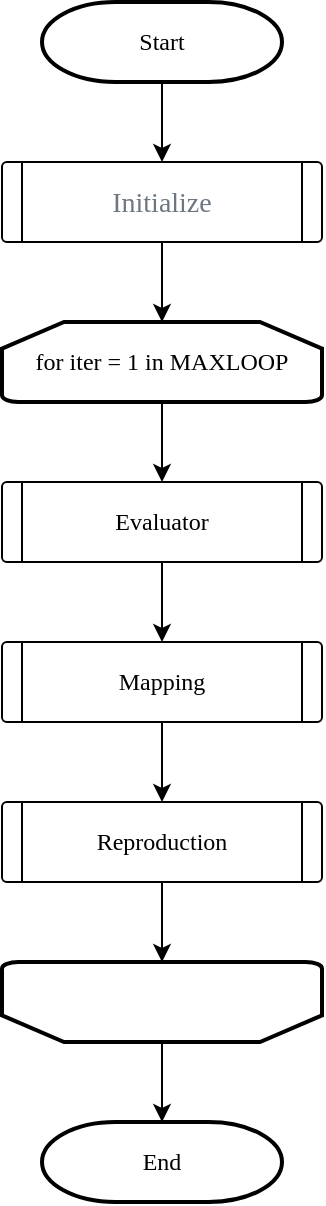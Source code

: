 <mxfile>
    <diagram id="3H6t_zqQJeO0y_MjUVNz" name="Main">
        <mxGraphModel dx="628" dy="491" grid="1" gridSize="10" guides="1" tooltips="1" connect="1" arrows="1" fold="1" page="1" pageScale="1" pageWidth="1169" pageHeight="827" math="0" shadow="0">
            <root>
                <mxCell id="0"/>
                <mxCell id="1" parent="0"/>
                <mxCell id="lLqa3qaH-eRM3-E9NstI-28" value="" style="edgeStyle=none;html=1;" edge="1" parent="1" source="2" target="lLqa3qaH-eRM3-E9NstI-27">
                    <mxGeometry relative="1" as="geometry"/>
                </mxCell>
                <mxCell id="2" value="&lt;font data-font-src=&quot;https://fonts.googleapis.com/css?family=Zen+Kaku+Gothic+New&quot;&gt;Start&lt;/font&gt;" style="strokeWidth=2;html=1;shape=mxgraph.flowchart.terminator;whiteSpace=wrap;fontFamily=Zen Kaku Gothic New;fontSource=https%3A%2F%2Ffonts.googleapis.com%2Fcss%3Ffamily%3DZen%2BKaku%2BGothic%2BNew;" parent="1" vertex="1">
                    <mxGeometry x="540" y="40" width="120" height="40" as="geometry"/>
                </mxCell>
                <mxCell id="3" value="&lt;font data-font-src=&quot;https://fonts.googleapis.com/css?family=Zen+Kaku+Gothic+New&quot;&gt;End&lt;/font&gt;" style="strokeWidth=2;html=1;shape=mxgraph.flowchart.terminator;whiteSpace=wrap;fontFamily=Zen Kaku Gothic New;fontSource=https%3A%2F%2Ffonts.googleapis.com%2Fcss%3Ffamily%3DZen%2BKaku%2BGothic%2BNew;" parent="1" vertex="1">
                    <mxGeometry x="540" y="600" width="120" height="40" as="geometry"/>
                </mxCell>
                <mxCell id="20" value="" style="edgeStyle=none;html=1;fontFamily=Zen Kaku Gothic New;fontSource=https%3A%2F%2Ffonts.googleapis.com%2Fcss%3Ffamily%3DZen%2BKaku%2BGothic%2BNew;" parent="1" source="4" target="13" edge="1">
                    <mxGeometry relative="1" as="geometry"/>
                </mxCell>
                <mxCell id="4" value="for iter = 1 in MAXLOOP" style="strokeWidth=2;html=1;shape=mxgraph.flowchart.loop_limit;whiteSpace=wrap;fontFamily=Zen Kaku Gothic New;fontSource=https%3A%2F%2Ffonts.googleapis.com%2Fcss%3Ffamily%3DZen%2BKaku%2BGothic%2BNew;" parent="1" vertex="1">
                    <mxGeometry x="520" y="200" width="160" height="40" as="geometry"/>
                </mxCell>
                <mxCell id="24" value="" style="edgeStyle=none;html=1;fontFamily=Zen Kaku Gothic New;fontSource=https%3A%2F%2Ffonts.googleapis.com%2Fcss%3Ffamily%3DZen%2BKaku%2BGothic%2BNew;" parent="1" source="10" target="3" edge="1">
                    <mxGeometry relative="1" as="geometry"/>
                </mxCell>
                <mxCell id="10" value="" style="strokeWidth=2;html=1;shape=mxgraph.flowchart.loop_limit;whiteSpace=wrap;labelBackgroundColor=none;fillColor=none;rotation=-180;fontFamily=Zen Kaku Gothic New;fontSource=https%3A%2F%2Ffonts.googleapis.com%2Fcss%3Ffamily%3DZen%2BKaku%2BGothic%2BNew;" parent="1" vertex="1">
                    <mxGeometry x="520" y="520" width="160" height="40" as="geometry"/>
                </mxCell>
                <mxCell id="11" value="" style="group;fontFamily=Zen Kaku Gothic New;fontSource=https%3A%2F%2Ffonts.googleapis.com%2Fcss%3Ffamily%3DZen%2BKaku%2BGothic%2BNew;" parent="1" vertex="1" connectable="0">
                    <mxGeometry x="520" y="280" width="160" height="40" as="geometry"/>
                </mxCell>
                <mxCell id="12" value="" style="verticalLabelPosition=bottom;verticalAlign=top;html=1;shape=process;whiteSpace=wrap;rounded=1;size=0.062;arcSize=6;fontFamily=Zen Kaku Gothic New;fontSource=https%3A%2F%2Ffonts.googleapis.com%2Fcss%3Ffamily%3DZen%2BKaku%2BGothic%2BNew;" parent="11" vertex="1">
                    <mxGeometry width="160" height="40" as="geometry"/>
                </mxCell>
                <mxCell id="13" value="Evaluator" style="whiteSpace=wrap;html=1;fillColor=none;strokeColor=none;fontFamily=Zen Kaku Gothic New;fontSource=https%3A%2F%2Ffonts.googleapis.com%2Fcss%3Ffamily%3DZen%2BKaku%2BGothic%2BNew;" parent="11" vertex="1">
                    <mxGeometry x="10" width="140" height="40" as="geometry"/>
                </mxCell>
                <mxCell id="14" value="" style="group;fontFamily=Zen Kaku Gothic New;fontSource=https%3A%2F%2Ffonts.googleapis.com%2Fcss%3Ffamily%3DZen%2BKaku%2BGothic%2BNew;" parent="1" vertex="1" connectable="0">
                    <mxGeometry x="520" y="360" width="160" height="40" as="geometry"/>
                </mxCell>
                <mxCell id="15" value="" style="verticalLabelPosition=bottom;verticalAlign=top;html=1;shape=process;whiteSpace=wrap;rounded=1;size=0.062;arcSize=6;fontFamily=Zen Kaku Gothic New;fontSource=https%3A%2F%2Ffonts.googleapis.com%2Fcss%3Ffamily%3DZen%2BKaku%2BGothic%2BNew;" parent="14" vertex="1">
                    <mxGeometry width="160" height="40" as="geometry"/>
                </mxCell>
                <mxCell id="16" value="Mapping" style="whiteSpace=wrap;html=1;fillColor=none;strokeColor=none;fontFamily=Zen Kaku Gothic New;fontSource=https%3A%2F%2Ffonts.googleapis.com%2Fcss%3Ffamily%3DZen%2BKaku%2BGothic%2BNew;" parent="14" vertex="1">
                    <mxGeometry x="10" width="140" height="40" as="geometry"/>
                </mxCell>
                <mxCell id="17" value="" style="group;fontFamily=Zen Kaku Gothic New;fontSource=https%3A%2F%2Ffonts.googleapis.com%2Fcss%3Ffamily%3DZen%2BKaku%2BGothic%2BNew;" parent="1" vertex="1" connectable="0">
                    <mxGeometry x="520" y="440" width="160" height="40" as="geometry"/>
                </mxCell>
                <mxCell id="18" value="" style="verticalLabelPosition=bottom;verticalAlign=top;html=1;shape=process;whiteSpace=wrap;rounded=1;size=0.062;arcSize=6;fontFamily=Zen Kaku Gothic New;fontSource=https%3A%2F%2Ffonts.googleapis.com%2Fcss%3Ffamily%3DZen%2BKaku%2BGothic%2BNew;" parent="17" vertex="1">
                    <mxGeometry width="160" height="40" as="geometry"/>
                </mxCell>
                <mxCell id="19" value="Reproduction" style="whiteSpace=wrap;html=1;fillColor=none;strokeColor=none;fontFamily=Zen Kaku Gothic New;fontSource=https%3A%2F%2Ffonts.googleapis.com%2Fcss%3Ffamily%3DZen%2BKaku%2BGothic%2BNew;" parent="17" vertex="1">
                    <mxGeometry x="10" width="140" height="40" as="geometry"/>
                </mxCell>
                <mxCell id="21" value="" style="edgeStyle=none;html=1;fontFamily=Zen Kaku Gothic New;fontSource=https%3A%2F%2Ffonts.googleapis.com%2Fcss%3Ffamily%3DZen%2BKaku%2BGothic%2BNew;" parent="1" source="13" target="16" edge="1">
                    <mxGeometry relative="1" as="geometry"/>
                </mxCell>
                <mxCell id="22" value="" style="edgeStyle=none;html=1;fontFamily=Zen Kaku Gothic New;fontSource=https%3A%2F%2Ffonts.googleapis.com%2Fcss%3Ffamily%3DZen%2BKaku%2BGothic%2BNew;" parent="1" source="16" target="19" edge="1">
                    <mxGeometry relative="1" as="geometry"/>
                </mxCell>
                <mxCell id="23" value="" style="edgeStyle=none;html=1;fontFamily=Zen Kaku Gothic New;fontSource=https%3A%2F%2Ffonts.googleapis.com%2Fcss%3Ffamily%3DZen%2BKaku%2BGothic%2BNew;" parent="1" source="19" target="10" edge="1">
                    <mxGeometry relative="1" as="geometry"/>
                </mxCell>
                <mxCell id="lLqa3qaH-eRM3-E9NstI-25" value="" style="group;fontFamily=Zen Kaku Gothic New;fontSource=https%3A%2F%2Ffonts.googleapis.com%2Fcss%3Ffamily%3DZen%2BKaku%2BGothic%2BNew;" vertex="1" connectable="0" parent="1">
                    <mxGeometry x="520" y="120" width="160" height="40" as="geometry"/>
                </mxCell>
                <mxCell id="lLqa3qaH-eRM3-E9NstI-26" value="" style="verticalLabelPosition=bottom;verticalAlign=top;html=1;shape=process;whiteSpace=wrap;rounded=1;size=0.062;arcSize=6;fontFamily=Zen Kaku Gothic New;fontSource=https%3A%2F%2Ffonts.googleapis.com%2Fcss%3Ffamily%3DZen%2BKaku%2BGothic%2BNew;" vertex="1" parent="lLqa3qaH-eRM3-E9NstI-25">
                    <mxGeometry width="160" height="40" as="geometry"/>
                </mxCell>
                <mxCell id="lLqa3qaH-eRM3-E9NstI-27" value="&lt;div style=&quot;color: rgb(36, 41, 47); background-color: rgb(255, 255, 255); font-size: 14px; line-height: 19px;&quot;&gt;&lt;span style=&quot;color: rgb(110, 119, 129);&quot;&gt;Initialize&lt;/span&gt;&lt;/div&gt;" style="whiteSpace=wrap;html=1;fillColor=none;strokeColor=none;fontFamily=Zen Kaku Gothic New;fontSource=https%3A%2F%2Ffonts.googleapis.com%2Fcss%3Ffamily%3DZen%2BKaku%2BGothic%2BNew;" vertex="1" parent="lLqa3qaH-eRM3-E9NstI-25">
                    <mxGeometry x="10" width="140" height="40" as="geometry"/>
                </mxCell>
                <mxCell id="lLqa3qaH-eRM3-E9NstI-29" value="" style="edgeStyle=none;html=1;" edge="1" parent="1" source="lLqa3qaH-eRM3-E9NstI-27" target="4">
                    <mxGeometry relative="1" as="geometry"/>
                </mxCell>
            </root>
        </mxGraphModel>
    </diagram>
    <diagram name="Initialize" id="SplFwivHjFoD7zbueBww">
        <mxGraphModel dx="628" dy="491" grid="1" gridSize="10" guides="1" tooltips="1" connect="1" arrows="1" fold="1" page="1" pageScale="1" pageWidth="1169" pageHeight="827" math="0" shadow="0">
            <root>
                <mxCell id="VORQM1guMgyCWVQgOza2-0"/>
                <mxCell id="VORQM1guMgyCWVQgOza2-1" parent="VORQM1guMgyCWVQgOza2-0"/>
                <mxCell id="HBq21uo3DgkPs9RNfbSA-0" value="" style="edgeStyle=none;html=1;fontFamily=Zen Kaku Gothic New;fontSource=https%3A%2F%2Ffonts.googleapis.com%2Fcss%3Ffamily%3DZen%2BKaku%2BGothic%2BNew;" edge="1" parent="VORQM1guMgyCWVQgOza2-1" source="VORQM1guMgyCWVQgOza2-3" target="pi0A4q8-4oQ2cXqygGsc-0">
                    <mxGeometry relative="1" as="geometry"/>
                </mxCell>
                <mxCell id="VORQM1guMgyCWVQgOza2-3" value="&lt;font style=&quot;font-size: 14px;&quot; data-font-src=&quot;https://fonts.googleapis.com/css?family=Zen+Kaku+Gothic+New&quot;&gt;Start&lt;/font&gt;" style="strokeWidth=2;html=1;shape=mxgraph.flowchart.terminator;whiteSpace=wrap;fontFamily=Zen Kaku Gothic New;fontSource=https%3A%2F%2Ffonts.googleapis.com%2Fcss%3Ffamily%3DZen%2BKaku%2BGothic%2BNew;" vertex="1" parent="VORQM1guMgyCWVQgOza2-1">
                    <mxGeometry x="540" y="40" width="120" height="40" as="geometry"/>
                </mxCell>
                <mxCell id="HBq21uo3DgkPs9RNfbSA-2" value="" style="edgeStyle=none;html=1;fontFamily=Zen Kaku Gothic New;fontSource=https%3A%2F%2Ffonts.googleapis.com%2Fcss%3Ffamily%3DZen%2BKaku%2BGothic%2BNew;" edge="1" parent="VORQM1guMgyCWVQgOza2-1" source="pi0A4q8-4oQ2cXqygGsc-0" target="HBq21uo3DgkPs9RNfbSA-1">
                    <mxGeometry relative="1" as="geometry"/>
                </mxCell>
                <mxCell id="pi0A4q8-4oQ2cXqygGsc-0" value="&lt;font style=&quot;font-size: 14px;&quot;&gt;Randomly Initialize&lt;br&gt;the population&lt;/font&gt;" style="rounded=1;whiteSpace=wrap;html=1;absoluteArcSize=1;arcSize=14;strokeWidth=2;labelBackgroundColor=none;fillColor=none;fontFamily=Zen Kaku Gothic New;fontSource=https%3A%2F%2Ffonts.googleapis.com%2Fcss%3Ffamily%3DZen%2BKaku%2BGothic%2BNew;" vertex="1" parent="VORQM1guMgyCWVQgOza2-1">
                    <mxGeometry x="520" y="120" width="160" height="40" as="geometry"/>
                </mxCell>
                <mxCell id="HBq21uo3DgkPs9RNfbSA-4" value="" style="edgeStyle=none;html=1;fontFamily=Zen Kaku Gothic New;fontSource=https%3A%2F%2Ffonts.googleapis.com%2Fcss%3Ffamily%3DZen%2BKaku%2BGothic%2BNew;" edge="1" parent="VORQM1guMgyCWVQgOza2-1" source="HBq21uo3DgkPs9RNfbSA-1" target="HBq21uo3DgkPs9RNfbSA-3">
                    <mxGeometry relative="1" as="geometry"/>
                </mxCell>
                <mxCell id="HBq21uo3DgkPs9RNfbSA-1" value="&lt;font style=&quot;font-size: 14px;&quot;&gt;Evaluate the population&lt;/font&gt;" style="rounded=1;whiteSpace=wrap;html=1;absoluteArcSize=1;arcSize=14;strokeWidth=2;labelBackgroundColor=none;fillColor=none;fontFamily=Zen Kaku Gothic New;fontSource=https%3A%2F%2Ffonts.googleapis.com%2Fcss%3Ffamily%3DZen%2BKaku%2BGothic%2BNew;" vertex="1" parent="VORQM1guMgyCWVQgOza2-1">
                    <mxGeometry x="520" y="200" width="160" height="40" as="geometry"/>
                </mxCell>
                <mxCell id="HBq21uo3DgkPs9RNfbSA-6" value="" style="edgeStyle=none;html=1;fontFamily=Zen Kaku Gothic New;fontSource=https%3A%2F%2Ffonts.googleapis.com%2Fcss%3Ffamily%3DZen%2BKaku%2BGothic%2BNew;" edge="1" parent="VORQM1guMgyCWVQgOza2-1" source="HBq21uo3DgkPs9RNfbSA-3" target="HBq21uo3DgkPs9RNfbSA-5">
                    <mxGeometry relative="1" as="geometry"/>
                </mxCell>
                <mxCell id="HBq21uo3DgkPs9RNfbSA-3" value="&lt;font style=&quot;font-size: 14px;&quot;&gt;Randomly Initialize&lt;br&gt;the best solution&lt;/font&gt;" style="rounded=1;whiteSpace=wrap;html=1;absoluteArcSize=1;arcSize=14;strokeWidth=2;labelBackgroundColor=none;fillColor=none;fontFamily=Zen Kaku Gothic New;fontSource=https%3A%2F%2Ffonts.googleapis.com%2Fcss%3Ffamily%3DZen%2BKaku%2BGothic%2BNew;" vertex="1" parent="VORQM1guMgyCWVQgOza2-1">
                    <mxGeometry x="520" y="280" width="160" height="40" as="geometry"/>
                </mxCell>
                <mxCell id="HBq21uo3DgkPs9RNfbSA-8" value="" style="edgeStyle=none;html=1;fontFamily=Zen Kaku Gothic New;fontSource=https%3A%2F%2Ffonts.googleapis.com%2Fcss%3Ffamily%3DZen%2BKaku%2BGothic%2BNew;fontSize=14;fontColor=#000000;" edge="1" parent="VORQM1guMgyCWVQgOza2-1" source="HBq21uo3DgkPs9RNfbSA-5" target="HBq21uo3DgkPs9RNfbSA-7">
                    <mxGeometry relative="1" as="geometry"/>
                </mxCell>
                <mxCell id="HBq21uo3DgkPs9RNfbSA-5" value="&lt;font style=&quot;font-size: 14px;&quot;&gt;Randomly Initialize&lt;br&gt;the voronoi map&lt;/font&gt;" style="rounded=1;whiteSpace=wrap;html=1;absoluteArcSize=1;arcSize=14;strokeWidth=2;labelBackgroundColor=none;fillColor=none;fontFamily=Zen Kaku Gothic New;fontSource=https%3A%2F%2Ffonts.googleapis.com%2Fcss%3Ffamily%3DZen%2BKaku%2BGothic%2BNew;" vertex="1" parent="VORQM1guMgyCWVQgOza2-1">
                    <mxGeometry x="520" y="360" width="160" height="40" as="geometry"/>
                </mxCell>
                <mxCell id="HBq21uo3DgkPs9RNfbSA-7" value="&lt;font style=&quot;font-size: 14px;&quot; data-font-src=&quot;https://fonts.googleapis.com/css?family=Zen+Kaku+Gothic+New&quot;&gt;End&lt;/font&gt;" style="strokeWidth=2;html=1;shape=mxgraph.flowchart.terminator;whiteSpace=wrap;fontFamily=Zen Kaku Gothic New;fontSource=https%3A%2F%2Ffonts.googleapis.com%2Fcss%3Ffamily%3DZen%2BKaku%2BGothic%2BNew;" vertex="1" parent="VORQM1guMgyCWVQgOza2-1">
                    <mxGeometry x="540" y="440" width="120" height="40" as="geometry"/>
                </mxCell>
            </root>
        </mxGraphModel>
    </diagram>
    <diagram id="kVgUYw7ZK5WanfkW_EeC" name="Evaluator">
        <mxGraphModel dx="628" dy="491" grid="1" gridSize="10" guides="1" tooltips="1" connect="1" arrows="1" fold="1" page="1" pageScale="1" pageWidth="1169" pageHeight="827" math="0" shadow="0">
            <root>
                <mxCell id="0"/>
                <mxCell id="1" parent="0"/>
                <mxCell id="9Vmvuzqgc9I03_TRnTgV-1" value="" style="edgeStyle=none;html=1;fontFamily=Zen Kaku Gothic New;fontSource=https%3A%2F%2Ffonts.googleapis.com%2Fcss%3Ffamily%3DZen%2BKaku%2BGothic%2BNew;" parent="1" source="9Vmvuzqgc9I03_TRnTgV-2" target="9Vmvuzqgc9I03_TRnTgV-5" edge="1">
                    <mxGeometry relative="1" as="geometry"/>
                </mxCell>
                <mxCell id="9Vmvuzqgc9I03_TRnTgV-2" value="&lt;font data-font-src=&quot;https://fonts.googleapis.com/css?family=Zen+Kaku+Gothic+New&quot;&gt;Start&lt;/font&gt;" style="strokeWidth=2;html=1;shape=mxgraph.flowchart.terminator;whiteSpace=wrap;fontFamily=Zen Kaku Gothic New;fontSource=https%3A%2F%2Ffonts.googleapis.com%2Fcss%3Ffamily%3DZen%2BKaku%2BGothic%2BNew;" parent="1" vertex="1">
                    <mxGeometry x="540" y="40" width="120" height="40" as="geometry"/>
                </mxCell>
                <mxCell id="9Vmvuzqgc9I03_TRnTgV-3" value="&lt;font data-font-src=&quot;https://fonts.googleapis.com/css?family=Zen+Kaku+Gothic+New&quot;&gt;End&lt;/font&gt;" style="strokeWidth=2;html=1;shape=mxgraph.flowchart.terminator;whiteSpace=wrap;fontFamily=Zen Kaku Gothic New;fontSource=https%3A%2F%2Ffonts.googleapis.com%2Fcss%3Ffamily%3DZen%2BKaku%2BGothic%2BNew;" parent="1" vertex="1">
                    <mxGeometry x="540" y="560" width="120" height="40" as="geometry"/>
                </mxCell>
                <mxCell id="9Vmvuzqgc9I03_TRnTgV-22" value="" style="edgeStyle=none;html=1;fontFamily=Zen Kaku Gothic New;fontSource=https%3A%2F%2Ffonts.googleapis.com%2Fcss%3Ffamily%3DZen%2BKaku%2BGothic%2BNew;" parent="1" source="9Vmvuzqgc9I03_TRnTgV-5" target="9Vmvuzqgc9I03_TRnTgV-20" edge="1">
                    <mxGeometry relative="1" as="geometry"/>
                </mxCell>
                <mxCell id="9Vmvuzqgc9I03_TRnTgV-5" value="for ind = 1 in&amp;nbsp;&lt;span style=&quot;background-color: rgb(255, 255, 255); color: rgb(36, 41, 46);&quot;&gt;individuals&lt;/span&gt;" style="strokeWidth=2;html=1;shape=mxgraph.flowchart.loop_limit;whiteSpace=wrap;fontFamily=Zen Kaku Gothic New;fontSource=https%3A%2F%2Ffonts.googleapis.com%2Fcss%3Ffamily%3DZen%2BKaku%2BGothic%2BNew;" parent="1" vertex="1">
                    <mxGeometry x="520" y="120" width="160" height="40" as="geometry"/>
                </mxCell>
                <mxCell id="9Vmvuzqgc9I03_TRnTgV-6" value="" style="edgeStyle=none;html=1;fontFamily=Zen Kaku Gothic New;fontSource=https%3A%2F%2Ffonts.googleapis.com%2Fcss%3Ffamily%3DZen%2BKaku%2BGothic%2BNew;" parent="1" source="9Vmvuzqgc9I03_TRnTgV-7" target="9Vmvuzqgc9I03_TRnTgV-3" edge="1">
                    <mxGeometry relative="1" as="geometry"/>
                </mxCell>
                <mxCell id="9Vmvuzqgc9I03_TRnTgV-7" value="" style="strokeWidth=2;html=1;shape=mxgraph.flowchart.loop_limit;whiteSpace=wrap;labelBackgroundColor=none;fillColor=none;rotation=-180;fontFamily=Zen Kaku Gothic New;fontSource=https%3A%2F%2Ffonts.googleapis.com%2Fcss%3Ffamily%3DZen%2BKaku%2BGothic%2BNew;" parent="1" vertex="1">
                    <mxGeometry x="520" y="480" width="160" height="40" as="geometry"/>
                </mxCell>
                <mxCell id="-KELcxQXZb8MjOlXj9uu-3" value="" style="edgeStyle=none;html=1;fontFamily=Zen Kaku Gothic New;fontSource=https%3A%2F%2Ffonts.googleapis.com%2Fcss%3Ffamily%3DZen%2BKaku%2BGothic%2BNew;fontColor=#000000;" parent="1" source="9Vmvuzqgc9I03_TRnTgV-20" target="9Vmvuzqgc9I03_TRnTgV-25" edge="1">
                    <mxGeometry relative="1" as="geometry"/>
                </mxCell>
                <mxCell id="9Vmvuzqgc9I03_TRnTgV-20" value="f = fitness(ind.gene)" style="rounded=1;whiteSpace=wrap;html=1;absoluteArcSize=1;arcSize=14;strokeWidth=2;labelBackgroundColor=none;fillColor=none;fontFamily=Zen Kaku Gothic New;fontSource=https%3A%2F%2Ffonts.googleapis.com%2Fcss%3Ffamily%3DZen%2BKaku%2BGothic%2BNew;" parent="1" vertex="1">
                    <mxGeometry x="520" y="200" width="160" height="40" as="geometry"/>
                </mxCell>
                <mxCell id="-KELcxQXZb8MjOlXj9uu-6" style="edgeStyle=none;html=1;entryX=0.5;entryY=1;entryDx=0;entryDy=0;entryPerimeter=0;fontFamily=Zen Kaku Gothic New;fontSource=https%3A%2F%2Ffonts.googleapis.com%2Fcss%3Ffamily%3DZen%2BKaku%2BGothic%2BNew;fontColor=#000000;" parent="1" source="9Vmvuzqgc9I03_TRnTgV-21" target="9Vmvuzqgc9I03_TRnTgV-7" edge="1">
                    <mxGeometry relative="1" as="geometry"/>
                </mxCell>
                <mxCell id="-KELcxQXZb8MjOlXj9uu-9" style="edgeStyle=orthogonalEdgeStyle;rounded=0;html=1;entryX=0.5;entryY=0;entryDx=0;entryDy=0;fontFamily=Zen Kaku Gothic New;fontSource=https%3A%2F%2Ffonts.googleapis.com%2Fcss%3Ffamily%3DZen%2BKaku%2BGothic%2BNew;fontColor=#000000;" parent="1" source="9Vmvuzqgc9I03_TRnTgV-21" target="9Vmvuzqgc9I03_TRnTgV-24" edge="1">
                    <mxGeometry relative="1" as="geometry"/>
                </mxCell>
                <mxCell id="9Vmvuzqgc9I03_TRnTgV-21" value="f &amp;gt;= best.f" style="strokeWidth=2;html=1;shape=mxgraph.flowchart.decision;whiteSpace=wrap;labelBackgroundColor=none;fillColor=none;fontFamily=Zen Kaku Gothic New;fontSource=https%3A%2F%2Ffonts.googleapis.com%2Fcss%3Ffamily%3DZen%2BKaku%2BGothic%2BNew;" parent="1" vertex="1">
                    <mxGeometry x="520" y="360" width="160" height="40" as="geometry"/>
                </mxCell>
                <mxCell id="-KELcxQXZb8MjOlXj9uu-8" style="edgeStyle=orthogonalEdgeStyle;html=1;fontFamily=Zen Kaku Gothic New;fontSource=https%3A%2F%2Ffonts.googleapis.com%2Fcss%3Ffamily%3DZen%2BKaku%2BGothic%2BNew;fontColor=#000000;rounded=0;" parent="1" source="9Vmvuzqgc9I03_TRnTgV-24" edge="1">
                    <mxGeometry relative="1" as="geometry">
                        <mxPoint x="600" y="460" as="targetPoint"/>
                        <Array as="points">
                            <mxPoint x="780" y="460"/>
                        </Array>
                    </mxGeometry>
                </mxCell>
                <mxCell id="9Vmvuzqgc9I03_TRnTgV-24" value="best = Individual(ind.gene, f, b)" style="rounded=1;whiteSpace=wrap;html=1;absoluteArcSize=1;arcSize=14;strokeWidth=2;labelBackgroundColor=none;fillColor=none;fontFamily=Zen Kaku Gothic New;fontSource=https%3A%2F%2Ffonts.googleapis.com%2Fcss%3Ffamily%3DZen%2BKaku%2BGothic%2BNew;" parent="1" vertex="1">
                    <mxGeometry x="690" y="400" width="180" height="40" as="geometry"/>
                </mxCell>
                <mxCell id="-KELcxQXZb8MjOlXj9uu-5" style="edgeStyle=none;html=1;entryX=0.5;entryY=0;entryDx=0;entryDy=0;entryPerimeter=0;fontFamily=Zen Kaku Gothic New;fontSource=https%3A%2F%2Ffonts.googleapis.com%2Fcss%3Ffamily%3DZen%2BKaku%2BGothic%2BNew;fontColor=#000000;" parent="1" source="9Vmvuzqgc9I03_TRnTgV-25" target="9Vmvuzqgc9I03_TRnTgV-21" edge="1">
                    <mxGeometry relative="1" as="geometry"/>
                </mxCell>
                <mxCell id="9Vmvuzqgc9I03_TRnTgV-25" value="&lt;font data-font-src=&quot;https://fonts.googleapis.com/css?family=Zen+Kaku+Gothic+New&quot;&gt;b = devide_gene(ind.gene)&lt;span style=&quot;font-size: 0px; text-align: start;&quot;&gt;%3CmxGraphModel%3E%3Croot%3E%3CmxCell%20id%3D%220%22%2F%3E%3CmxCell%20id%3D%221%22%20parent%3D%220%22%2F%3E%3CmxCell%20id%3D%222%22%20value%3D%22%22%20style%3D%22rounded%3D1%3BwhiteSpace%3Dwrap%3Bhtml%3D1%3BabsoluteArcSize%3D1%3BarcSize%3D14%3BstrokeWidth%3D2%3BlabelBackgroundColor%3Dnone%3BfillColor%3Dnone%3B%22%20vertex%3D%221%22%20parent%3D%221%22%3E%3CmxGeometry%20x%3D%22740%22%20y%3D%22130%22%20width%3D%22160%22%20height%3D%2240%22%20as%3D%22geometry%22%2F%3E%3C%2FmxCell%3E%3C%2Froot%3E%3C%2FmxGraphModel%3E&lt;/span&gt;&lt;/font&gt;" style="rounded=1;whiteSpace=wrap;html=1;absoluteArcSize=1;arcSize=14;strokeWidth=2;labelBackgroundColor=none;fillColor=none;fontFamily=Zen Kaku Gothic New;fontSource=https%3A%2F%2Ffonts.googleapis.com%2Fcss%3Ffamily%3DZen%2BKaku%2BGothic%2BNew;" parent="1" vertex="1">
                    <mxGeometry x="520" y="280" width="160" height="40" as="geometry"/>
                </mxCell>
                <mxCell id="-KELcxQXZb8MjOlXj9uu-1" value="Yes" style="text;html=1;align=center;verticalAlign=middle;resizable=0;points=[];autosize=1;strokeColor=none;fillColor=none;fontFamily=Zen Kaku Gothic New;fontColor=#000000;" parent="1" vertex="1">
                    <mxGeometry x="680" y="350" width="40" height="30" as="geometry"/>
                </mxCell>
                <mxCell id="-KELcxQXZb8MjOlXj9uu-2" value="No" style="text;html=1;align=center;verticalAlign=middle;resizable=0;points=[];autosize=1;strokeColor=none;fillColor=none;fontFamily=Zen Kaku Gothic New;fontColor=#000000;" parent="1" vertex="1">
                    <mxGeometry x="560" y="400" width="40" height="30" as="geometry"/>
                </mxCell>
            </root>
        </mxGraphModel>
    </diagram>
    <diagram name="Mapping" id="Wd1733HXsDt6eS65a2bz">
        <mxGraphModel dx="628" dy="491" grid="1" gridSize="10" guides="1" tooltips="1" connect="1" arrows="1" fold="1" page="1" pageScale="1" pageWidth="1169" pageHeight="827" math="0" shadow="0">
            <root>
                <mxCell id="7azkS1v8AoFybJJ_wihT-0"/>
                <mxCell id="7azkS1v8AoFybJJ_wihT-1" parent="7azkS1v8AoFybJJ_wihT-0"/>
                <mxCell id="7azkS1v8AoFybJJ_wihT-2" value="" style="edgeStyle=none;html=1;fontFamily=Zen Kaku Gothic New;fontSource=https%3A%2F%2Ffonts.googleapis.com%2Fcss%3Ffamily%3DZen%2BKaku%2BGothic%2BNew;" parent="7azkS1v8AoFybJJ_wihT-1" source="7azkS1v8AoFybJJ_wihT-3" target="7azkS1v8AoFybJJ_wihT-6" edge="1">
                    <mxGeometry relative="1" as="geometry"/>
                </mxCell>
                <mxCell id="7azkS1v8AoFybJJ_wihT-3" value="&lt;font data-font-src=&quot;https://fonts.googleapis.com/css?family=Zen+Kaku+Gothic+New&quot;&gt;Start&lt;/font&gt;" style="strokeWidth=2;html=1;shape=mxgraph.flowchart.terminator;whiteSpace=wrap;fontFamily=Zen Kaku Gothic New;fontSource=https%3A%2F%2Ffonts.googleapis.com%2Fcss%3Ffamily%3DZen%2BKaku%2BGothic%2BNew;" parent="7azkS1v8AoFybJJ_wihT-1" vertex="1">
                    <mxGeometry x="540" y="40" width="120" height="40" as="geometry"/>
                </mxCell>
                <mxCell id="7azkS1v8AoFybJJ_wihT-4" value="&lt;font data-font-src=&quot;https://fonts.googleapis.com/css?family=Zen+Kaku+Gothic+New&quot;&gt;End&lt;/font&gt;" style="strokeWidth=2;html=1;shape=mxgraph.flowchart.terminator;whiteSpace=wrap;fontFamily=Zen Kaku Gothic New;fontSource=https%3A%2F%2Ffonts.googleapis.com%2Fcss%3Ffamily%3DZen%2BKaku%2BGothic%2BNew;" parent="7azkS1v8AoFybJJ_wihT-1" vertex="1">
                    <mxGeometry x="540" y="560" width="120" height="40" as="geometry"/>
                </mxCell>
                <mxCell id="7azkS1v8AoFybJJ_wihT-5" value="" style="edgeStyle=none;html=1;fontFamily=Zen Kaku Gothic New;fontSource=https%3A%2F%2Ffonts.googleapis.com%2Fcss%3Ffamily%3DZen%2BKaku%2BGothic%2BNew;" parent="7azkS1v8AoFybJJ_wihT-1" source="7azkS1v8AoFybJJ_wihT-6" target="7azkS1v8AoFybJJ_wihT-10" edge="1">
                    <mxGeometry relative="1" as="geometry"/>
                </mxCell>
                <mxCell id="7azkS1v8AoFybJJ_wihT-6" value="for ind = 1 in&amp;nbsp;&lt;span style=&quot;background-color: rgb(255, 255, 255); color: rgb(36, 41, 46);&quot;&gt;individuals&lt;/span&gt;" style="strokeWidth=2;html=1;shape=mxgraph.flowchart.loop_limit;whiteSpace=wrap;fontFamily=Zen Kaku Gothic New;fontSource=https%3A%2F%2Ffonts.googleapis.com%2Fcss%3Ffamily%3DZen%2BKaku%2BGothic%2BNew;" parent="7azkS1v8AoFybJJ_wihT-1" vertex="1">
                    <mxGeometry x="520" y="120" width="160" height="40" as="geometry"/>
                </mxCell>
                <mxCell id="7azkS1v8AoFybJJ_wihT-7" value="" style="edgeStyle=none;html=1;fontFamily=Zen Kaku Gothic New;fontSource=https%3A%2F%2Ffonts.googleapis.com%2Fcss%3Ffamily%3DZen%2BKaku%2BGothic%2BNew;" parent="7azkS1v8AoFybJJ_wihT-1" source="7azkS1v8AoFybJJ_wihT-8" target="7azkS1v8AoFybJJ_wihT-4" edge="1">
                    <mxGeometry relative="1" as="geometry"/>
                </mxCell>
                <mxCell id="7azkS1v8AoFybJJ_wihT-8" value="" style="strokeWidth=2;html=1;shape=mxgraph.flowchart.loop_limit;whiteSpace=wrap;labelBackgroundColor=none;fillColor=none;rotation=-180;fontFamily=Zen Kaku Gothic New;fontSource=https%3A%2F%2Ffonts.googleapis.com%2Fcss%3Ffamily%3DZen%2BKaku%2BGothic%2BNew;" parent="7azkS1v8AoFybJJ_wihT-1" vertex="1">
                    <mxGeometry x="520" y="480" width="160" height="40" as="geometry"/>
                </mxCell>
                <mxCell id="7azkS1v8AoFybJJ_wihT-9" value="" style="edgeStyle=none;html=1;fontFamily=Zen Kaku Gothic New;fontSource=https%3A%2F%2Ffonts.googleapis.com%2Fcss%3Ffamily%3DZen%2BKaku%2BGothic%2BNew;fontColor=#000000;" parent="7azkS1v8AoFybJJ_wihT-1" source="7azkS1v8AoFybJJ_wihT-10" target="7azkS1v8AoFybJJ_wihT-17" edge="1">
                    <mxGeometry relative="1" as="geometry"/>
                </mxCell>
                <mxCell id="7azkS1v8AoFybJJ_wihT-10" value="f = fitness(ind.gene)" style="rounded=1;whiteSpace=wrap;html=1;absoluteArcSize=1;arcSize=14;strokeWidth=2;labelBackgroundColor=none;fillColor=none;fontFamily=Zen Kaku Gothic New;fontSource=https%3A%2F%2Ffonts.googleapis.com%2Fcss%3Ffamily%3DZen%2BKaku%2BGothic%2BNew;" parent="7azkS1v8AoFybJJ_wihT-1" vertex="1">
                    <mxGeometry x="520" y="200" width="160" height="40" as="geometry"/>
                </mxCell>
                <mxCell id="7azkS1v8AoFybJJ_wihT-11" style="edgeStyle=none;html=1;entryX=0.5;entryY=1;entryDx=0;entryDy=0;entryPerimeter=0;fontFamily=Zen Kaku Gothic New;fontSource=https%3A%2F%2Ffonts.googleapis.com%2Fcss%3Ffamily%3DZen%2BKaku%2BGothic%2BNew;fontColor=#000000;" parent="7azkS1v8AoFybJJ_wihT-1" source="7azkS1v8AoFybJJ_wihT-13" target="7azkS1v8AoFybJJ_wihT-8" edge="1">
                    <mxGeometry relative="1" as="geometry"/>
                </mxCell>
                <mxCell id="7azkS1v8AoFybJJ_wihT-12" style="edgeStyle=orthogonalEdgeStyle;rounded=0;html=1;entryX=0.5;entryY=0;entryDx=0;entryDy=0;fontFamily=Zen Kaku Gothic New;fontSource=https%3A%2F%2Ffonts.googleapis.com%2Fcss%3Ffamily%3DZen%2BKaku%2BGothic%2BNew;fontColor=#000000;" parent="7azkS1v8AoFybJJ_wihT-1" source="7azkS1v8AoFybJJ_wihT-13" target="7azkS1v8AoFybJJ_wihT-15" edge="1">
                    <mxGeometry relative="1" as="geometry"/>
                </mxCell>
                <mxCell id="7azkS1v8AoFybJJ_wihT-13" value="f &amp;gt;= best.f" style="strokeWidth=2;html=1;shape=mxgraph.flowchart.decision;whiteSpace=wrap;labelBackgroundColor=none;fillColor=none;fontFamily=Zen Kaku Gothic New;fontSource=https%3A%2F%2Ffonts.googleapis.com%2Fcss%3Ffamily%3DZen%2BKaku%2BGothic%2BNew;" parent="7azkS1v8AoFybJJ_wihT-1" vertex="1">
                    <mxGeometry x="520" y="360" width="160" height="40" as="geometry"/>
                </mxCell>
                <mxCell id="7azkS1v8AoFybJJ_wihT-14" style="edgeStyle=orthogonalEdgeStyle;html=1;fontFamily=Zen Kaku Gothic New;fontSource=https%3A%2F%2Ffonts.googleapis.com%2Fcss%3Ffamily%3DZen%2BKaku%2BGothic%2BNew;fontColor=#000000;rounded=0;" parent="7azkS1v8AoFybJJ_wihT-1" source="7azkS1v8AoFybJJ_wihT-15" edge="1">
                    <mxGeometry relative="1" as="geometry">
                        <mxPoint x="600" y="460" as="targetPoint"/>
                        <Array as="points">
                            <mxPoint x="780" y="460"/>
                        </Array>
                    </mxGeometry>
                </mxCell>
                <mxCell id="7azkS1v8AoFybJJ_wihT-15" value="best = Individual(ind.gene, f, b)" style="rounded=1;whiteSpace=wrap;html=1;absoluteArcSize=1;arcSize=14;strokeWidth=2;labelBackgroundColor=none;fillColor=none;fontFamily=Zen Kaku Gothic New;fontSource=https%3A%2F%2Ffonts.googleapis.com%2Fcss%3Ffamily%3DZen%2BKaku%2BGothic%2BNew;" parent="7azkS1v8AoFybJJ_wihT-1" vertex="1">
                    <mxGeometry x="690" y="400" width="180" height="40" as="geometry"/>
                </mxCell>
                <mxCell id="7azkS1v8AoFybJJ_wihT-16" style="edgeStyle=none;html=1;entryX=0.5;entryY=0;entryDx=0;entryDy=0;entryPerimeter=0;fontFamily=Zen Kaku Gothic New;fontSource=https%3A%2F%2Ffonts.googleapis.com%2Fcss%3Ffamily%3DZen%2BKaku%2BGothic%2BNew;fontColor=#000000;" parent="7azkS1v8AoFybJJ_wihT-1" source="7azkS1v8AoFybJJ_wihT-17" target="7azkS1v8AoFybJJ_wihT-13" edge="1">
                    <mxGeometry relative="1" as="geometry"/>
                </mxCell>
                <mxCell id="7azkS1v8AoFybJJ_wihT-17" value="&lt;font data-font-src=&quot;https://fonts.googleapis.com/css?family=Zen+Kaku+Gothic+New&quot;&gt;b = devide_gene(ind.gene)&lt;span style=&quot;font-size: 0px; text-align: start;&quot;&gt;%3CmxGraphModel%3E%3Croot%3E%3CmxCell%20id%3D%220%22%2F%3E%3CmxCell%20id%3D%221%22%20parent%3D%220%22%2F%3E%3CmxCell%20id%3D%222%22%20value%3D%22%22%20style%3D%22rounded%3D1%3BwhiteSpace%3Dwrap%3Bhtml%3D1%3BabsoluteArcSize%3D1%3BarcSize%3D14%3BstrokeWidth%3D2%3BlabelBackgroundColor%3Dnone%3BfillColor%3Dnone%3B%22%20vertex%3D%221%22%20parent%3D%221%22%3E%3CmxGeometry%20x%3D%22740%22%20y%3D%22130%22%20width%3D%22160%22%20height%3D%2240%22%20as%3D%22geometry%22%2F%3E%3C%2FmxCell%3E%3C%2Froot%3E%3C%2FmxGraphModel%3E&lt;/span&gt;&lt;/font&gt;" style="rounded=1;whiteSpace=wrap;html=1;absoluteArcSize=1;arcSize=14;strokeWidth=2;labelBackgroundColor=none;fillColor=none;fontFamily=Zen Kaku Gothic New;fontSource=https%3A%2F%2Ffonts.googleapis.com%2Fcss%3Ffamily%3DZen%2BKaku%2BGothic%2BNew;" parent="7azkS1v8AoFybJJ_wihT-1" vertex="1">
                    <mxGeometry x="520" y="280" width="160" height="40" as="geometry"/>
                </mxCell>
                <mxCell id="7azkS1v8AoFybJJ_wihT-18" value="Yes" style="text;html=1;align=center;verticalAlign=middle;resizable=0;points=[];autosize=1;strokeColor=none;fillColor=none;fontFamily=Zen Kaku Gothic New;fontColor=#000000;" parent="7azkS1v8AoFybJJ_wihT-1" vertex="1">
                    <mxGeometry x="680" y="350" width="40" height="30" as="geometry"/>
                </mxCell>
                <mxCell id="7azkS1v8AoFybJJ_wihT-19" value="No" style="text;html=1;align=center;verticalAlign=middle;resizable=0;points=[];autosize=1;strokeColor=none;fillColor=none;fontFamily=Zen Kaku Gothic New;fontColor=#000000;" parent="7azkS1v8AoFybJJ_wihT-1" vertex="1">
                    <mxGeometry x="560" y="400" width="40" height="30" as="geometry"/>
                </mxCell>
            </root>
        </mxGraphModel>
    </diagram>
    <diagram name="Reproduction" id="GcJGqoLI7mNgrANhXPN_">
        <mxGraphModel dx="628" dy="491" grid="1" gridSize="10" guides="1" tooltips="1" connect="1" arrows="1" fold="1" page="1" pageScale="1" pageWidth="1169" pageHeight="827" math="0" shadow="0">
            <root>
                <mxCell id="rNVf8aLhyeeBbb1ehWWs-0"/>
                <mxCell id="rNVf8aLhyeeBbb1ehWWs-1" parent="rNVf8aLhyeeBbb1ehWWs-0"/>
                <mxCell id="rNVf8aLhyeeBbb1ehWWs-2" value="" style="edgeStyle=none;html=1;fontFamily=Zen Kaku Gothic New;fontSource=https%3A%2F%2Ffonts.googleapis.com%2Fcss%3Ffamily%3DZen%2BKaku%2BGothic%2BNew;" parent="rNVf8aLhyeeBbb1ehWWs-1" source="rNVf8aLhyeeBbb1ehWWs-3" target="rNVf8aLhyeeBbb1ehWWs-6" edge="1">
                    <mxGeometry relative="1" as="geometry"/>
                </mxCell>
                <mxCell id="rNVf8aLhyeeBbb1ehWWs-3" value="&lt;font data-font-src=&quot;https://fonts.googleapis.com/css?family=Zen+Kaku+Gothic+New&quot;&gt;Start&lt;/font&gt;" style="strokeWidth=2;html=1;shape=mxgraph.flowchart.terminator;whiteSpace=wrap;fontFamily=Zen Kaku Gothic New;fontSource=https%3A%2F%2Ffonts.googleapis.com%2Fcss%3Ffamily%3DZen%2BKaku%2BGothic%2BNew;" parent="rNVf8aLhyeeBbb1ehWWs-1" vertex="1">
                    <mxGeometry x="540" y="40" width="120" height="40" as="geometry"/>
                </mxCell>
                <mxCell id="rNVf8aLhyeeBbb1ehWWs-4" value="&lt;font data-font-src=&quot;https://fonts.googleapis.com/css?family=Zen+Kaku+Gothic+New&quot;&gt;End&lt;/font&gt;" style="strokeWidth=2;html=1;shape=mxgraph.flowchart.terminator;whiteSpace=wrap;fontFamily=Zen Kaku Gothic New;fontSource=https%3A%2F%2Ffonts.googleapis.com%2Fcss%3Ffamily%3DZen%2BKaku%2BGothic%2BNew;" parent="rNVf8aLhyeeBbb1ehWWs-1" vertex="1">
                    <mxGeometry x="540" y="560" width="120" height="40" as="geometry"/>
                </mxCell>
                <mxCell id="rNVf8aLhyeeBbb1ehWWs-5" value="" style="edgeStyle=none;html=1;fontFamily=Zen Kaku Gothic New;fontSource=https%3A%2F%2Ffonts.googleapis.com%2Fcss%3Ffamily%3DZen%2BKaku%2BGothic%2BNew;" parent="rNVf8aLhyeeBbb1ehWWs-1" source="rNVf8aLhyeeBbb1ehWWs-6" target="rNVf8aLhyeeBbb1ehWWs-10" edge="1">
                    <mxGeometry relative="1" as="geometry"/>
                </mxCell>
                <mxCell id="rNVf8aLhyeeBbb1ehWWs-6" value="for ind = 1 in&amp;nbsp;&lt;span style=&quot;background-color: rgb(255, 255, 255); color: rgb(36, 41, 46);&quot;&gt;individuals&lt;/span&gt;" style="strokeWidth=2;html=1;shape=mxgraph.flowchart.loop_limit;whiteSpace=wrap;fontFamily=Zen Kaku Gothic New;fontSource=https%3A%2F%2Ffonts.googleapis.com%2Fcss%3Ffamily%3DZen%2BKaku%2BGothic%2BNew;" parent="rNVf8aLhyeeBbb1ehWWs-1" vertex="1">
                    <mxGeometry x="520" y="120" width="160" height="40" as="geometry"/>
                </mxCell>
                <mxCell id="rNVf8aLhyeeBbb1ehWWs-7" value="" style="edgeStyle=none;html=1;fontFamily=Zen Kaku Gothic New;fontSource=https%3A%2F%2Ffonts.googleapis.com%2Fcss%3Ffamily%3DZen%2BKaku%2BGothic%2BNew;" parent="rNVf8aLhyeeBbb1ehWWs-1" source="rNVf8aLhyeeBbb1ehWWs-8" target="rNVf8aLhyeeBbb1ehWWs-4" edge="1">
                    <mxGeometry relative="1" as="geometry"/>
                </mxCell>
                <mxCell id="rNVf8aLhyeeBbb1ehWWs-8" value="" style="strokeWidth=2;html=1;shape=mxgraph.flowchart.loop_limit;whiteSpace=wrap;labelBackgroundColor=none;fillColor=none;rotation=-180;fontFamily=Zen Kaku Gothic New;fontSource=https%3A%2F%2Ffonts.googleapis.com%2Fcss%3Ffamily%3DZen%2BKaku%2BGothic%2BNew;" parent="rNVf8aLhyeeBbb1ehWWs-1" vertex="1">
                    <mxGeometry x="520" y="480" width="160" height="40" as="geometry"/>
                </mxCell>
                <mxCell id="rNVf8aLhyeeBbb1ehWWs-9" value="" style="edgeStyle=none;html=1;fontFamily=Zen Kaku Gothic New;fontSource=https%3A%2F%2Ffonts.googleapis.com%2Fcss%3Ffamily%3DZen%2BKaku%2BGothic%2BNew;fontColor=#000000;" parent="rNVf8aLhyeeBbb1ehWWs-1" source="rNVf8aLhyeeBbb1ehWWs-10" target="rNVf8aLhyeeBbb1ehWWs-17" edge="1">
                    <mxGeometry relative="1" as="geometry"/>
                </mxCell>
                <mxCell id="rNVf8aLhyeeBbb1ehWWs-10" value="f = fitness(ind.gene)" style="rounded=1;whiteSpace=wrap;html=1;absoluteArcSize=1;arcSize=14;strokeWidth=2;labelBackgroundColor=none;fillColor=none;fontFamily=Zen Kaku Gothic New;fontSource=https%3A%2F%2Ffonts.googleapis.com%2Fcss%3Ffamily%3DZen%2BKaku%2BGothic%2BNew;" parent="rNVf8aLhyeeBbb1ehWWs-1" vertex="1">
                    <mxGeometry x="520" y="200" width="160" height="40" as="geometry"/>
                </mxCell>
                <mxCell id="rNVf8aLhyeeBbb1ehWWs-11" style="edgeStyle=none;html=1;entryX=0.5;entryY=1;entryDx=0;entryDy=0;entryPerimeter=0;fontFamily=Zen Kaku Gothic New;fontSource=https%3A%2F%2Ffonts.googleapis.com%2Fcss%3Ffamily%3DZen%2BKaku%2BGothic%2BNew;fontColor=#000000;" parent="rNVf8aLhyeeBbb1ehWWs-1" source="rNVf8aLhyeeBbb1ehWWs-13" target="rNVf8aLhyeeBbb1ehWWs-8" edge="1">
                    <mxGeometry relative="1" as="geometry"/>
                </mxCell>
                <mxCell id="rNVf8aLhyeeBbb1ehWWs-12" style="edgeStyle=orthogonalEdgeStyle;rounded=0;html=1;entryX=0.5;entryY=0;entryDx=0;entryDy=0;fontFamily=Zen Kaku Gothic New;fontSource=https%3A%2F%2Ffonts.googleapis.com%2Fcss%3Ffamily%3DZen%2BKaku%2BGothic%2BNew;fontColor=#000000;" parent="rNVf8aLhyeeBbb1ehWWs-1" source="rNVf8aLhyeeBbb1ehWWs-13" target="rNVf8aLhyeeBbb1ehWWs-15" edge="1">
                    <mxGeometry relative="1" as="geometry"/>
                </mxCell>
                <mxCell id="rNVf8aLhyeeBbb1ehWWs-13" value="f &amp;gt;= best.f" style="strokeWidth=2;html=1;shape=mxgraph.flowchart.decision;whiteSpace=wrap;labelBackgroundColor=none;fillColor=none;fontFamily=Zen Kaku Gothic New;fontSource=https%3A%2F%2Ffonts.googleapis.com%2Fcss%3Ffamily%3DZen%2BKaku%2BGothic%2BNew;" parent="rNVf8aLhyeeBbb1ehWWs-1" vertex="1">
                    <mxGeometry x="520" y="360" width="160" height="40" as="geometry"/>
                </mxCell>
                <mxCell id="rNVf8aLhyeeBbb1ehWWs-14" style="edgeStyle=orthogonalEdgeStyle;html=1;fontFamily=Zen Kaku Gothic New;fontSource=https%3A%2F%2Ffonts.googleapis.com%2Fcss%3Ffamily%3DZen%2BKaku%2BGothic%2BNew;fontColor=#000000;rounded=0;" parent="rNVf8aLhyeeBbb1ehWWs-1" source="rNVf8aLhyeeBbb1ehWWs-15" edge="1">
                    <mxGeometry relative="1" as="geometry">
                        <mxPoint x="600" y="460" as="targetPoint"/>
                        <Array as="points">
                            <mxPoint x="780" y="460"/>
                        </Array>
                    </mxGeometry>
                </mxCell>
                <mxCell id="rNVf8aLhyeeBbb1ehWWs-15" value="best = Individual(ind.gene, f, b)" style="rounded=1;whiteSpace=wrap;html=1;absoluteArcSize=1;arcSize=14;strokeWidth=2;labelBackgroundColor=none;fillColor=none;fontFamily=Zen Kaku Gothic New;fontSource=https%3A%2F%2Ffonts.googleapis.com%2Fcss%3Ffamily%3DZen%2BKaku%2BGothic%2BNew;" parent="rNVf8aLhyeeBbb1ehWWs-1" vertex="1">
                    <mxGeometry x="690" y="400" width="180" height="40" as="geometry"/>
                </mxCell>
                <mxCell id="rNVf8aLhyeeBbb1ehWWs-16" style="edgeStyle=none;html=1;entryX=0.5;entryY=0;entryDx=0;entryDy=0;entryPerimeter=0;fontFamily=Zen Kaku Gothic New;fontSource=https%3A%2F%2Ffonts.googleapis.com%2Fcss%3Ffamily%3DZen%2BKaku%2BGothic%2BNew;fontColor=#000000;" parent="rNVf8aLhyeeBbb1ehWWs-1" source="rNVf8aLhyeeBbb1ehWWs-17" target="rNVf8aLhyeeBbb1ehWWs-13" edge="1">
                    <mxGeometry relative="1" as="geometry"/>
                </mxCell>
                <mxCell id="rNVf8aLhyeeBbb1ehWWs-17" value="&lt;font data-font-src=&quot;https://fonts.googleapis.com/css?family=Zen+Kaku+Gothic+New&quot;&gt;b = devide_gene(ind.gene)&lt;span style=&quot;font-size: 0px; text-align: start;&quot;&gt;%3CmxGraphModel%3E%3Croot%3E%3CmxCell%20id%3D%220%22%2F%3E%3CmxCell%20id%3D%221%22%20parent%3D%220%22%2F%3E%3CmxCell%20id%3D%222%22%20value%3D%22%22%20style%3D%22rounded%3D1%3BwhiteSpace%3Dwrap%3Bhtml%3D1%3BabsoluteArcSize%3D1%3BarcSize%3D14%3BstrokeWidth%3D2%3BlabelBackgroundColor%3Dnone%3BfillColor%3Dnone%3B%22%20vertex%3D%221%22%20parent%3D%221%22%3E%3CmxGeometry%20x%3D%22740%22%20y%3D%22130%22%20width%3D%22160%22%20height%3D%2240%22%20as%3D%22geometry%22%2F%3E%3C%2FmxCell%3E%3C%2Froot%3E%3C%2FmxGraphModel%3E&lt;/span&gt;&lt;/font&gt;" style="rounded=1;whiteSpace=wrap;html=1;absoluteArcSize=1;arcSize=14;strokeWidth=2;labelBackgroundColor=none;fillColor=none;fontFamily=Zen Kaku Gothic New;fontSource=https%3A%2F%2Ffonts.googleapis.com%2Fcss%3Ffamily%3DZen%2BKaku%2BGothic%2BNew;" parent="rNVf8aLhyeeBbb1ehWWs-1" vertex="1">
                    <mxGeometry x="520" y="280" width="160" height="40" as="geometry"/>
                </mxCell>
                <mxCell id="rNVf8aLhyeeBbb1ehWWs-18" value="Yes" style="text;html=1;align=center;verticalAlign=middle;resizable=0;points=[];autosize=1;strokeColor=none;fillColor=none;fontFamily=Zen Kaku Gothic New;fontColor=#000000;" parent="rNVf8aLhyeeBbb1ehWWs-1" vertex="1">
                    <mxGeometry x="680" y="350" width="40" height="30" as="geometry"/>
                </mxCell>
                <mxCell id="rNVf8aLhyeeBbb1ehWWs-19" value="No" style="text;html=1;align=center;verticalAlign=middle;resizable=0;points=[];autosize=1;strokeColor=none;fillColor=none;fontFamily=Zen Kaku Gothic New;fontColor=#000000;" parent="rNVf8aLhyeeBbb1ehWWs-1" vertex="1">
                    <mxGeometry x="560" y="400" width="40" height="30" as="geometry"/>
                </mxCell>
            </root>
        </mxGraphModel>
    </diagram>
</mxfile>